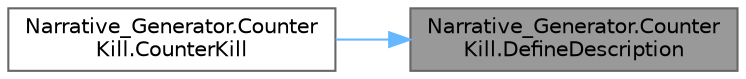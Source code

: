 digraph "Narrative_Generator.CounterKill.DefineDescription"
{
 // LATEX_PDF_SIZE
  bgcolor="transparent";
  edge [fontname=Helvetica,fontsize=10,labelfontname=Helvetica,labelfontsize=10];
  node [fontname=Helvetica,fontsize=10,shape=box,height=0.2,width=0.4];
  rankdir="RL";
  Node1 [label="Narrative_Generator.Counter\lKill.DefineDescription",height=0.2,width=0.4,color="gray40", fillcolor="grey60", style="filled", fontcolor="black",tooltip="A method that creates a description of the action."];
  Node1 -> Node2 [dir="back",color="steelblue1",style="solid"];
  Node2 [label="Narrative_Generator.Counter\lKill.CounterKill",height=0.2,width=0.4,color="grey40", fillcolor="white", style="filled",URL="$class_narrative___generator_1_1_counter_kill.html#ac395cadb23b11a2c874463eb241ef15d",tooltip="A constructor based only on the state of the story world."];
}
